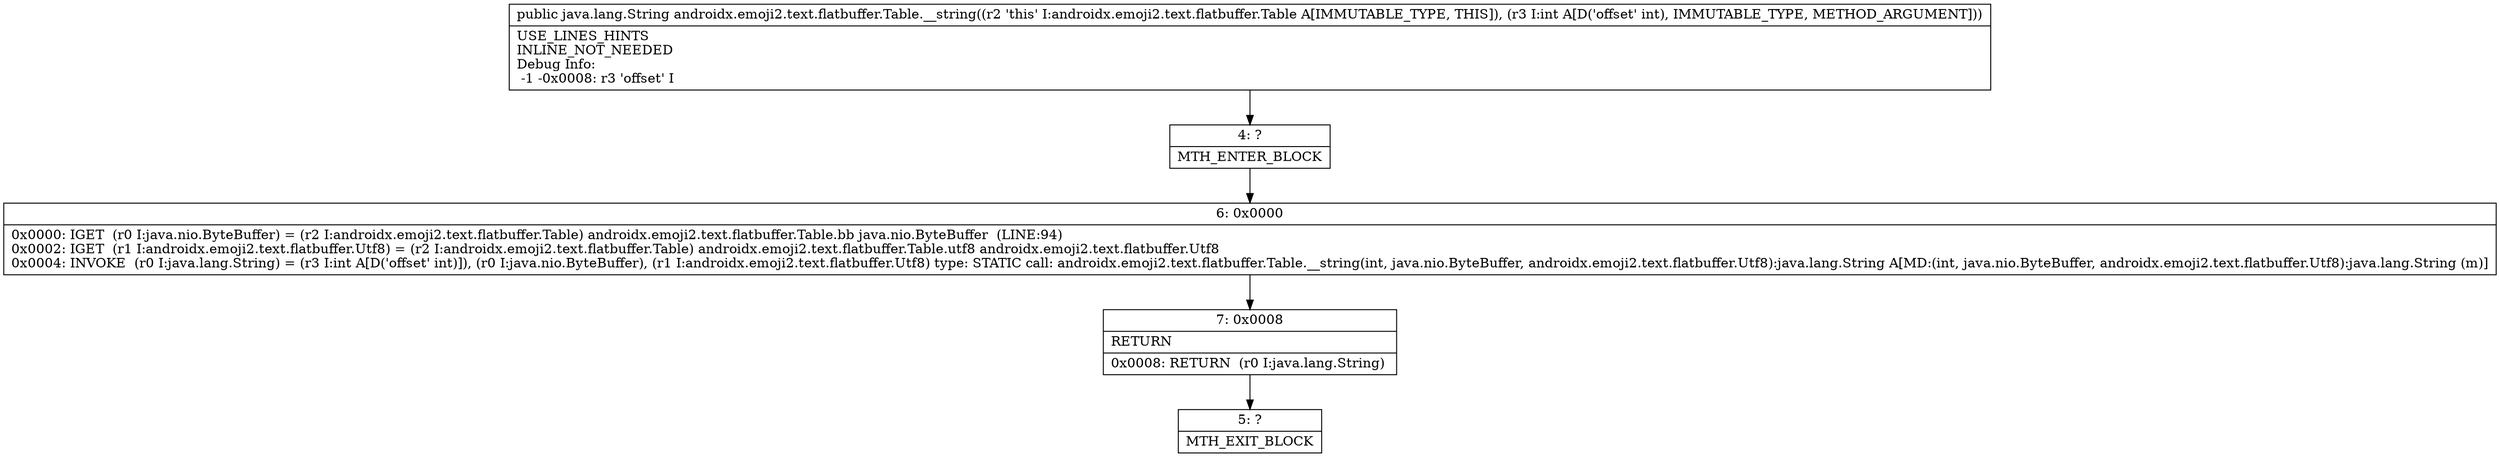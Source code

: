 digraph "CFG forandroidx.emoji2.text.flatbuffer.Table.__string(I)Ljava\/lang\/String;" {
Node_4 [shape=record,label="{4\:\ ?|MTH_ENTER_BLOCK\l}"];
Node_6 [shape=record,label="{6\:\ 0x0000|0x0000: IGET  (r0 I:java.nio.ByteBuffer) = (r2 I:androidx.emoji2.text.flatbuffer.Table) androidx.emoji2.text.flatbuffer.Table.bb java.nio.ByteBuffer  (LINE:94)\l0x0002: IGET  (r1 I:androidx.emoji2.text.flatbuffer.Utf8) = (r2 I:androidx.emoji2.text.flatbuffer.Table) androidx.emoji2.text.flatbuffer.Table.utf8 androidx.emoji2.text.flatbuffer.Utf8 \l0x0004: INVOKE  (r0 I:java.lang.String) = (r3 I:int A[D('offset' int)]), (r0 I:java.nio.ByteBuffer), (r1 I:androidx.emoji2.text.flatbuffer.Utf8) type: STATIC call: androidx.emoji2.text.flatbuffer.Table.__string(int, java.nio.ByteBuffer, androidx.emoji2.text.flatbuffer.Utf8):java.lang.String A[MD:(int, java.nio.ByteBuffer, androidx.emoji2.text.flatbuffer.Utf8):java.lang.String (m)]\l}"];
Node_7 [shape=record,label="{7\:\ 0x0008|RETURN\l|0x0008: RETURN  (r0 I:java.lang.String) \l}"];
Node_5 [shape=record,label="{5\:\ ?|MTH_EXIT_BLOCK\l}"];
MethodNode[shape=record,label="{public java.lang.String androidx.emoji2.text.flatbuffer.Table.__string((r2 'this' I:androidx.emoji2.text.flatbuffer.Table A[IMMUTABLE_TYPE, THIS]), (r3 I:int A[D('offset' int), IMMUTABLE_TYPE, METHOD_ARGUMENT]))  | USE_LINES_HINTS\lINLINE_NOT_NEEDED\lDebug Info:\l  \-1 \-0x0008: r3 'offset' I\l}"];
MethodNode -> Node_4;Node_4 -> Node_6;
Node_6 -> Node_7;
Node_7 -> Node_5;
}

